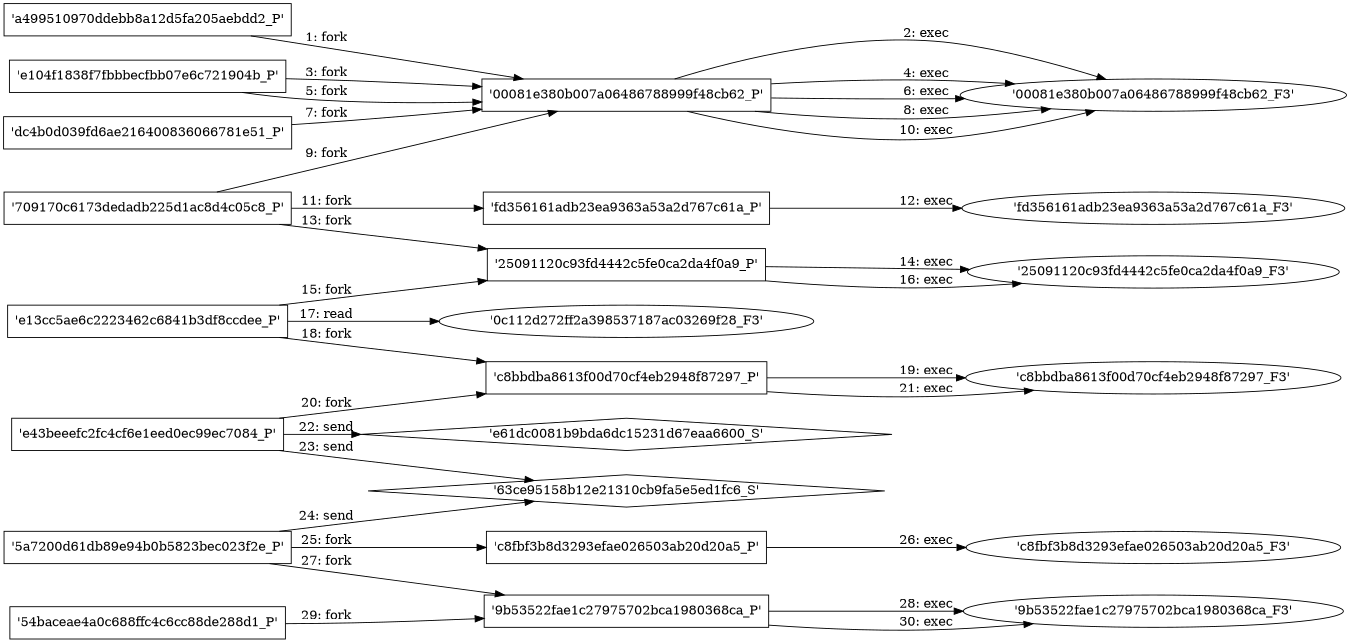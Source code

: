 digraph "D:\Learning\Paper\apt\基于CTI的攻击预警\Dataset\攻击图\ASGfromALLCTI\Threat Source newsletter (March 17, 2022) — Channelling productive worry to help Ukraine.dot" {
rankdir="LR"
size="9"
fixedsize="false"
splines="true"
nodesep=0.3
ranksep=0
fontsize=10
overlap="scalexy"
engine= "neato"
	"'a499510970ddebb8a12d5fa205aebdd2_P'" [node_type=Process shape=box]
	"'00081e380b007a06486788999f48cb62_P'" [node_type=Process shape=box]
	"'a499510970ddebb8a12d5fa205aebdd2_P'" -> "'00081e380b007a06486788999f48cb62_P'" [label="1: fork"]
	"'00081e380b007a06486788999f48cb62_P'" [node_type=Process shape=box]
	"'00081e380b007a06486788999f48cb62_F3'" [node_type=File shape=ellipse]
	"'00081e380b007a06486788999f48cb62_P'" -> "'00081e380b007a06486788999f48cb62_F3'" [label="2: exec"]
	"'e104f1838f7fbbbecfbb07e6c721904b_P'" [node_type=Process shape=box]
	"'00081e380b007a06486788999f48cb62_P'" [node_type=Process shape=box]
	"'e104f1838f7fbbbecfbb07e6c721904b_P'" -> "'00081e380b007a06486788999f48cb62_P'" [label="3: fork"]
	"'00081e380b007a06486788999f48cb62_P'" [node_type=Process shape=box]
	"'00081e380b007a06486788999f48cb62_F3'" [node_type=File shape=ellipse]
	"'00081e380b007a06486788999f48cb62_P'" -> "'00081e380b007a06486788999f48cb62_F3'" [label="4: exec"]
	"'e104f1838f7fbbbecfbb07e6c721904b_P'" [node_type=Process shape=box]
	"'00081e380b007a06486788999f48cb62_P'" [node_type=Process shape=box]
	"'e104f1838f7fbbbecfbb07e6c721904b_P'" -> "'00081e380b007a06486788999f48cb62_P'" [label="5: fork"]
	"'00081e380b007a06486788999f48cb62_P'" [node_type=Process shape=box]
	"'00081e380b007a06486788999f48cb62_F3'" [node_type=File shape=ellipse]
	"'00081e380b007a06486788999f48cb62_P'" -> "'00081e380b007a06486788999f48cb62_F3'" [label="6: exec"]
	"'dc4b0d039fd6ae216400836066781e51_P'" [node_type=Process shape=box]
	"'00081e380b007a06486788999f48cb62_P'" [node_type=Process shape=box]
	"'dc4b0d039fd6ae216400836066781e51_P'" -> "'00081e380b007a06486788999f48cb62_P'" [label="7: fork"]
	"'00081e380b007a06486788999f48cb62_P'" [node_type=Process shape=box]
	"'00081e380b007a06486788999f48cb62_F3'" [node_type=File shape=ellipse]
	"'00081e380b007a06486788999f48cb62_P'" -> "'00081e380b007a06486788999f48cb62_F3'" [label="8: exec"]
	"'709170c6173dedadb225d1ac8d4c05c8_P'" [node_type=Process shape=box]
	"'00081e380b007a06486788999f48cb62_P'" [node_type=Process shape=box]
	"'709170c6173dedadb225d1ac8d4c05c8_P'" -> "'00081e380b007a06486788999f48cb62_P'" [label="9: fork"]
	"'00081e380b007a06486788999f48cb62_P'" [node_type=Process shape=box]
	"'00081e380b007a06486788999f48cb62_F3'" [node_type=File shape=ellipse]
	"'00081e380b007a06486788999f48cb62_P'" -> "'00081e380b007a06486788999f48cb62_F3'" [label="10: exec"]
	"'709170c6173dedadb225d1ac8d4c05c8_P'" [node_type=Process shape=box]
	"'fd356161adb23ea9363a53a2d767c61a_P'" [node_type=Process shape=box]
	"'709170c6173dedadb225d1ac8d4c05c8_P'" -> "'fd356161adb23ea9363a53a2d767c61a_P'" [label="11: fork"]
	"'fd356161adb23ea9363a53a2d767c61a_P'" [node_type=Process shape=box]
	"'fd356161adb23ea9363a53a2d767c61a_F3'" [node_type=File shape=ellipse]
	"'fd356161adb23ea9363a53a2d767c61a_P'" -> "'fd356161adb23ea9363a53a2d767c61a_F3'" [label="12: exec"]
	"'709170c6173dedadb225d1ac8d4c05c8_P'" [node_type=Process shape=box]
	"'25091120c93fd4442c5fe0ca2da4f0a9_P'" [node_type=Process shape=box]
	"'709170c6173dedadb225d1ac8d4c05c8_P'" -> "'25091120c93fd4442c5fe0ca2da4f0a9_P'" [label="13: fork"]
	"'25091120c93fd4442c5fe0ca2da4f0a9_P'" [node_type=Process shape=box]
	"'25091120c93fd4442c5fe0ca2da4f0a9_F3'" [node_type=File shape=ellipse]
	"'25091120c93fd4442c5fe0ca2da4f0a9_P'" -> "'25091120c93fd4442c5fe0ca2da4f0a9_F3'" [label="14: exec"]
	"'e13cc5ae6c2223462c6841b3df8ccdee_P'" [node_type=Process shape=box]
	"'25091120c93fd4442c5fe0ca2da4f0a9_P'" [node_type=Process shape=box]
	"'e13cc5ae6c2223462c6841b3df8ccdee_P'" -> "'25091120c93fd4442c5fe0ca2da4f0a9_P'" [label="15: fork"]
	"'25091120c93fd4442c5fe0ca2da4f0a9_P'" [node_type=Process shape=box]
	"'25091120c93fd4442c5fe0ca2da4f0a9_F3'" [node_type=File shape=ellipse]
	"'25091120c93fd4442c5fe0ca2da4f0a9_P'" -> "'25091120c93fd4442c5fe0ca2da4f0a9_F3'" [label="16: exec"]
	"'0c112d272ff2a398537187ac03269f28_F3'" [node_type=file shape=ellipse]
	"'e13cc5ae6c2223462c6841b3df8ccdee_P'" [node_type=Process shape=box]
	"'e13cc5ae6c2223462c6841b3df8ccdee_P'" -> "'0c112d272ff2a398537187ac03269f28_F3'" [label="17: read"]
	"'e13cc5ae6c2223462c6841b3df8ccdee_P'" [node_type=Process shape=box]
	"'c8bbdba8613f00d70cf4eb2948f87297_P'" [node_type=Process shape=box]
	"'e13cc5ae6c2223462c6841b3df8ccdee_P'" -> "'c8bbdba8613f00d70cf4eb2948f87297_P'" [label="18: fork"]
	"'c8bbdba8613f00d70cf4eb2948f87297_P'" [node_type=Process shape=box]
	"'c8bbdba8613f00d70cf4eb2948f87297_F3'" [node_type=File shape=ellipse]
	"'c8bbdba8613f00d70cf4eb2948f87297_P'" -> "'c8bbdba8613f00d70cf4eb2948f87297_F3'" [label="19: exec"]
	"'e43beeefc2fc4cf6e1eed0ec99ec7084_P'" [node_type=Process shape=box]
	"'c8bbdba8613f00d70cf4eb2948f87297_P'" [node_type=Process shape=box]
	"'e43beeefc2fc4cf6e1eed0ec99ec7084_P'" -> "'c8bbdba8613f00d70cf4eb2948f87297_P'" [label="20: fork"]
	"'c8bbdba8613f00d70cf4eb2948f87297_P'" [node_type=Process shape=box]
	"'c8bbdba8613f00d70cf4eb2948f87297_F3'" [node_type=File shape=ellipse]
	"'c8bbdba8613f00d70cf4eb2948f87297_P'" -> "'c8bbdba8613f00d70cf4eb2948f87297_F3'" [label="21: exec"]
	"'e61dc0081b9bda6dc15231d67eaa6600_S'" [node_type=Socket shape=diamond]
	"'e43beeefc2fc4cf6e1eed0ec99ec7084_P'" [node_type=Process shape=box]
	"'e43beeefc2fc4cf6e1eed0ec99ec7084_P'" -> "'e61dc0081b9bda6dc15231d67eaa6600_S'" [label="22: send"]
	"'63ce95158b12e21310cb9fa5e5ed1fc6_S'" [node_type=Socket shape=diamond]
	"'e43beeefc2fc4cf6e1eed0ec99ec7084_P'" [node_type=Process shape=box]
	"'e43beeefc2fc4cf6e1eed0ec99ec7084_P'" -> "'63ce95158b12e21310cb9fa5e5ed1fc6_S'" [label="23: send"]
	"'63ce95158b12e21310cb9fa5e5ed1fc6_S'" [node_type=Socket shape=diamond]
	"'5a7200d61db89e94b0b5823bec023f2e_P'" [node_type=Process shape=box]
	"'5a7200d61db89e94b0b5823bec023f2e_P'" -> "'63ce95158b12e21310cb9fa5e5ed1fc6_S'" [label="24: send"]
	"'5a7200d61db89e94b0b5823bec023f2e_P'" [node_type=Process shape=box]
	"'c8fbf3b8d3293efae026503ab20d20a5_P'" [node_type=Process shape=box]
	"'5a7200d61db89e94b0b5823bec023f2e_P'" -> "'c8fbf3b8d3293efae026503ab20d20a5_P'" [label="25: fork"]
	"'c8fbf3b8d3293efae026503ab20d20a5_P'" [node_type=Process shape=box]
	"'c8fbf3b8d3293efae026503ab20d20a5_F3'" [node_type=File shape=ellipse]
	"'c8fbf3b8d3293efae026503ab20d20a5_P'" -> "'c8fbf3b8d3293efae026503ab20d20a5_F3'" [label="26: exec"]
	"'5a7200d61db89e94b0b5823bec023f2e_P'" [node_type=Process shape=box]
	"'9b53522fae1c27975702bca1980368ca_P'" [node_type=Process shape=box]
	"'5a7200d61db89e94b0b5823bec023f2e_P'" -> "'9b53522fae1c27975702bca1980368ca_P'" [label="27: fork"]
	"'9b53522fae1c27975702bca1980368ca_P'" [node_type=Process shape=box]
	"'9b53522fae1c27975702bca1980368ca_F3'" [node_type=File shape=ellipse]
	"'9b53522fae1c27975702bca1980368ca_P'" -> "'9b53522fae1c27975702bca1980368ca_F3'" [label="28: exec"]
	"'54baceae4a0c688ffc4c6cc88de288d1_P'" [node_type=Process shape=box]
	"'9b53522fae1c27975702bca1980368ca_P'" [node_type=Process shape=box]
	"'54baceae4a0c688ffc4c6cc88de288d1_P'" -> "'9b53522fae1c27975702bca1980368ca_P'" [label="29: fork"]
	"'9b53522fae1c27975702bca1980368ca_P'" [node_type=Process shape=box]
	"'9b53522fae1c27975702bca1980368ca_F3'" [node_type=File shape=ellipse]
	"'9b53522fae1c27975702bca1980368ca_P'" -> "'9b53522fae1c27975702bca1980368ca_F3'" [label="30: exec"]
}
